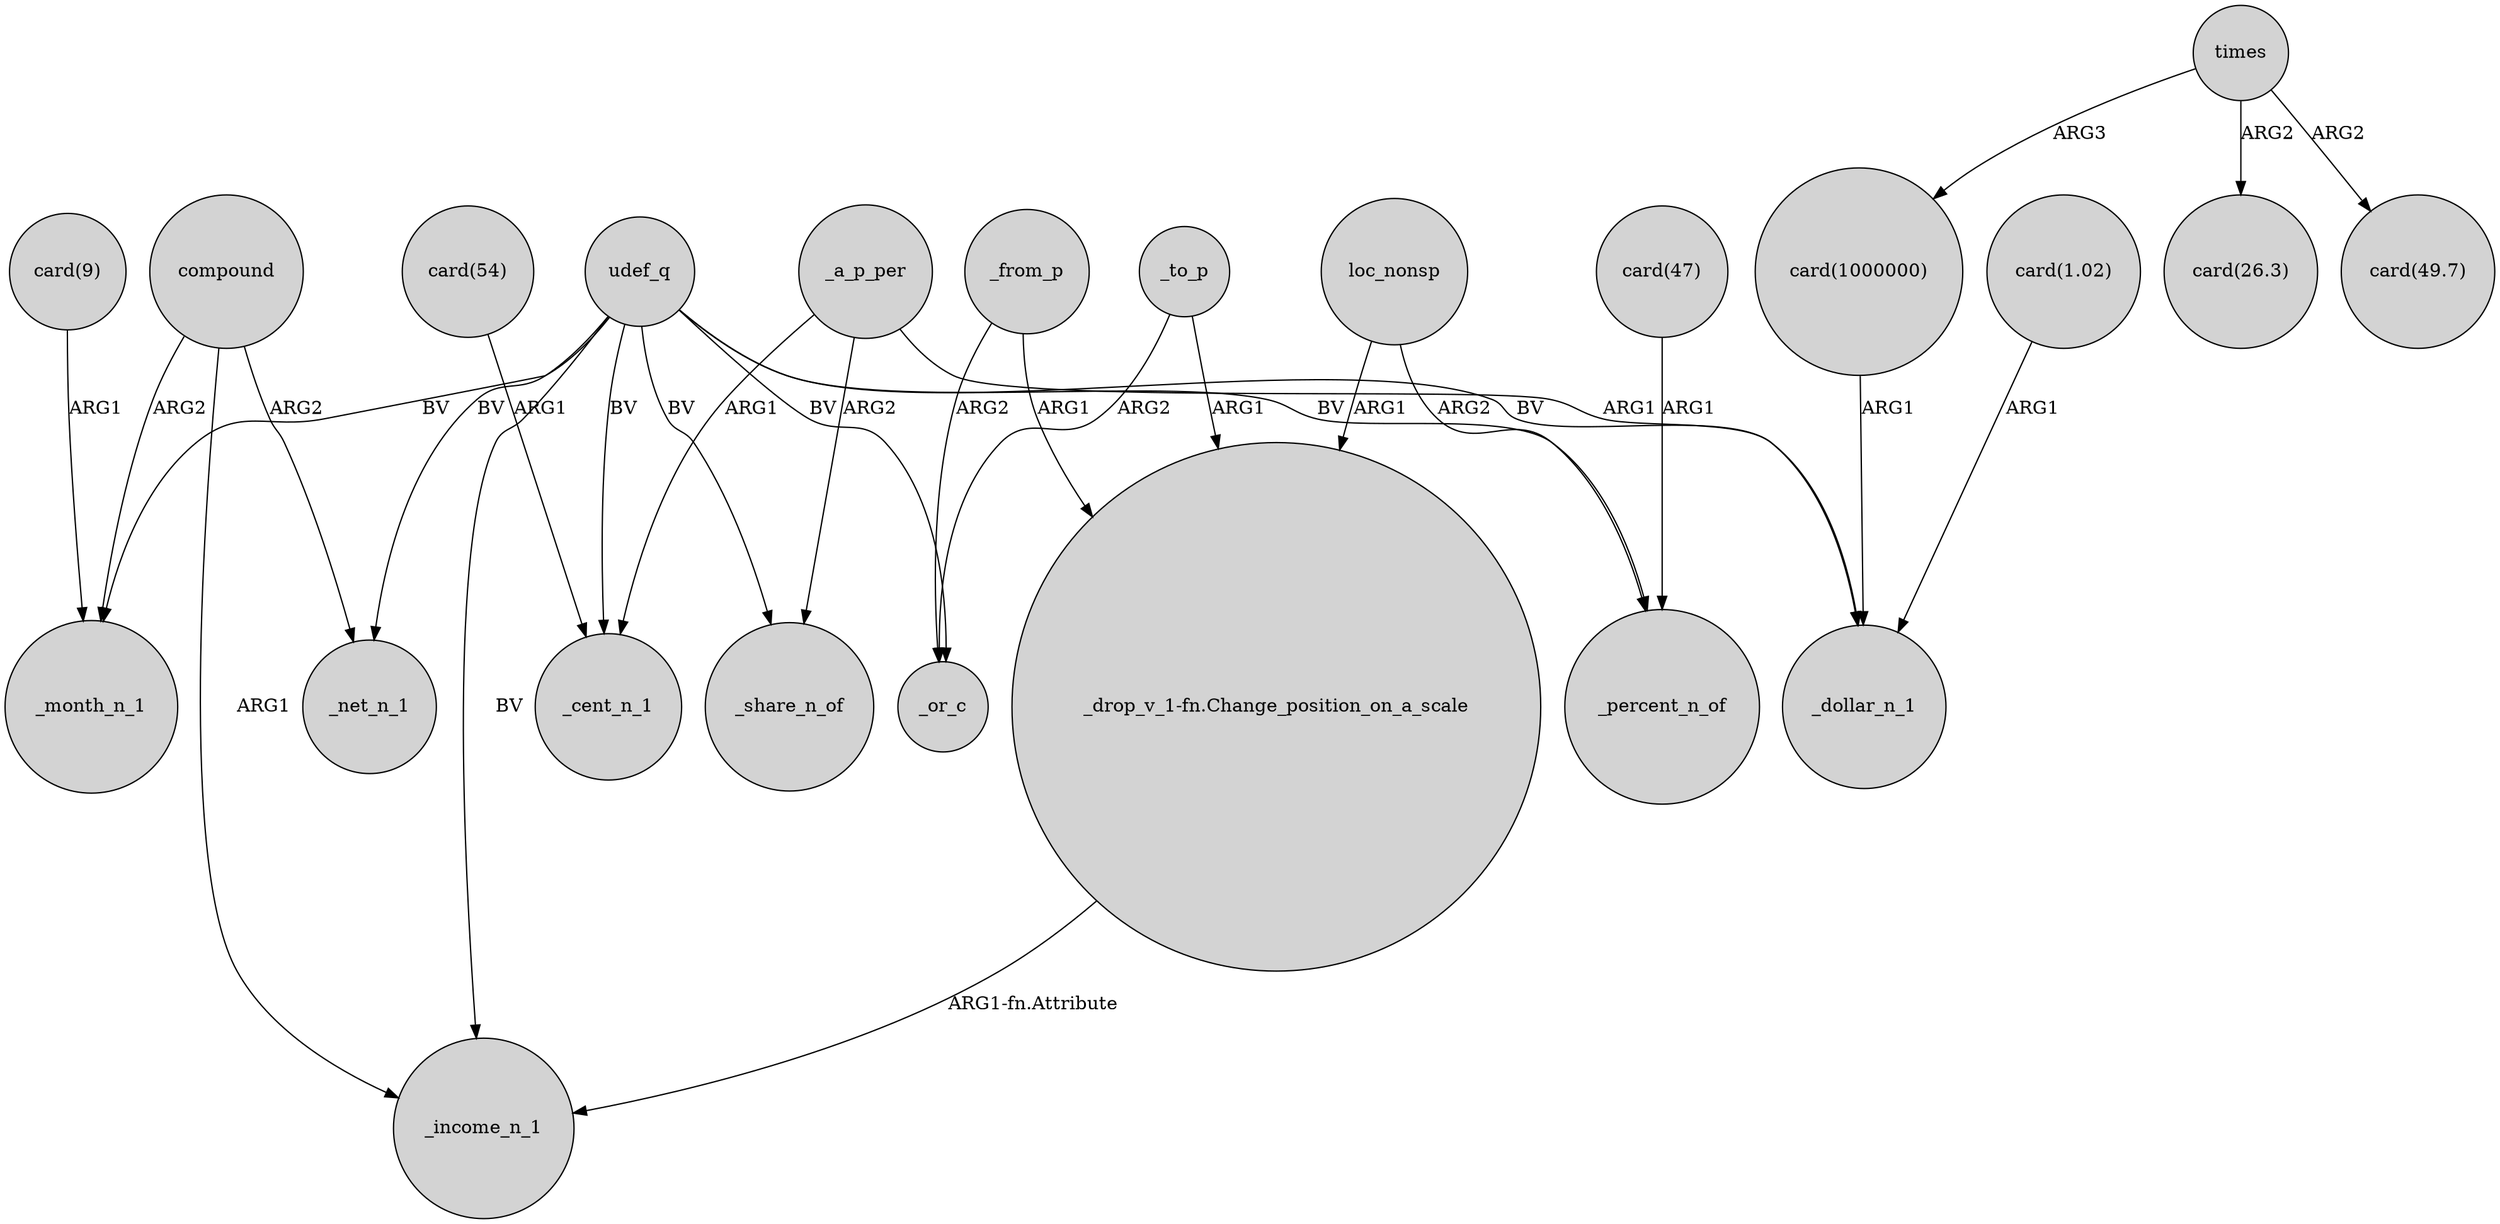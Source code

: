 digraph {
	node [shape=circle style=filled]
	"card(54)" -> _cent_n_1 [label=ARG1]
	udef_q -> _month_n_1 [label=BV]
	_to_p -> _or_c [label=ARG2]
	compound -> _net_n_1 [label=ARG2]
	_a_p_per -> _cent_n_1 [label=ARG1]
	times -> "card(26.3)" [label=ARG2]
	udef_q -> _income_n_1 [label=BV]
	loc_nonsp -> "_drop_v_1-fn.Change_position_on_a_scale" [label=ARG1]
	"_drop_v_1-fn.Change_position_on_a_scale" -> _income_n_1 [label="ARG1-fn.Attribute"]
	times -> "card(1000000)" [label=ARG3]
	udef_q -> _cent_n_1 [label=BV]
	udef_q -> _or_c [label=BV]
	"card(1.02)" -> _dollar_n_1 [label=ARG1]
	compound -> _income_n_1 [label=ARG1]
	_from_p -> "_drop_v_1-fn.Change_position_on_a_scale" [label=ARG1]
	_a_p_per -> _share_n_of [label=ARG2]
	udef_q -> _percent_n_of [label=BV]
	_to_p -> "_drop_v_1-fn.Change_position_on_a_scale" [label=ARG1]
	udef_q -> _share_n_of [label=BV]
	udef_q -> _net_n_1 [label=BV]
	udef_q -> _dollar_n_1 [label=BV]
	"card(1000000)" -> _dollar_n_1 [label=ARG1]
	_from_p -> _or_c [label=ARG2]
	_a_p_per -> _dollar_n_1 [label=ARG1]
	times -> "card(49.7)" [label=ARG2]
	"card(9)" -> _month_n_1 [label=ARG1]
	compound -> _month_n_1 [label=ARG2]
	"card(47)" -> _percent_n_of [label=ARG1]
	loc_nonsp -> _percent_n_of [label=ARG2]
}
